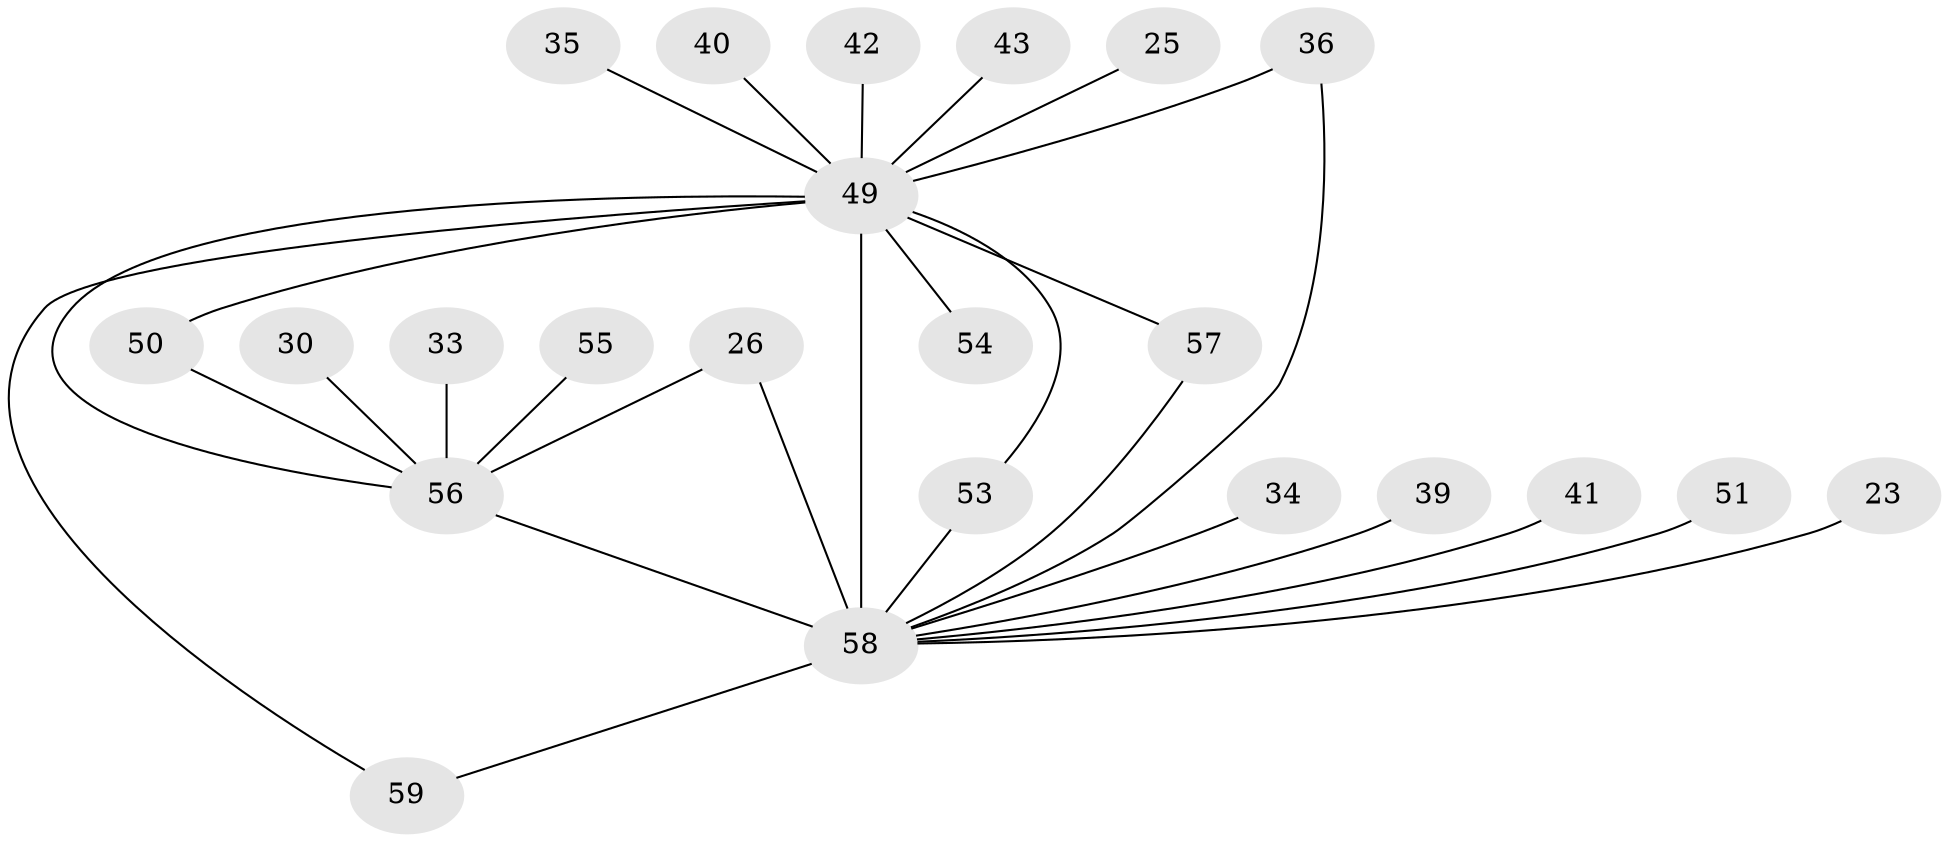 // original degree distribution, {19: 0.01694915254237288, 16: 0.03389830508474576, 15: 0.05084745762711865, 17: 0.05084745762711865, 21: 0.01694915254237288, 4: 0.03389830508474576, 3: 0.06779661016949153, 6: 0.01694915254237288, 2: 0.6779661016949152, 5: 0.01694915254237288, 7: 0.01694915254237288}
// Generated by graph-tools (version 1.1) at 2025/49/03/04/25 21:49:03]
// undirected, 23 vertices, 29 edges
graph export_dot {
graph [start="1"]
  node [color=gray90,style=filled];
  23;
  25;
  26;
  30;
  33;
  34;
  35;
  36;
  39;
  40 [super="+14"];
  41 [super="+27"];
  42;
  43;
  49 [super="+38+46+10"];
  50;
  51;
  53 [super="+48"];
  54;
  55;
  56 [super="+18+19+21+52+24"];
  57;
  58 [super="+16+28+37+45+20"];
  59;
  23 -- 58 [weight=2];
  25 -- 49 [weight=2];
  26 -- 58;
  26 -- 56;
  30 -- 56 [weight=2];
  33 -- 56;
  34 -- 58 [weight=2];
  35 -- 49 [weight=2];
  36 -- 58;
  36 -- 49;
  39 -- 58;
  40 -- 49 [weight=3];
  41 -- 58 [weight=2];
  42 -- 49;
  43 -- 49 [weight=2];
  49 -- 50;
  49 -- 58 [weight=29];
  49 -- 53 [weight=2];
  49 -- 54 [weight=2];
  49 -- 56 [weight=14];
  49 -- 59;
  49 -- 57;
  50 -- 56;
  51 -- 58 [weight=2];
  53 -- 58 [weight=2];
  55 -- 56 [weight=2];
  56 -- 58 [weight=14];
  57 -- 58;
  58 -- 59;
}
